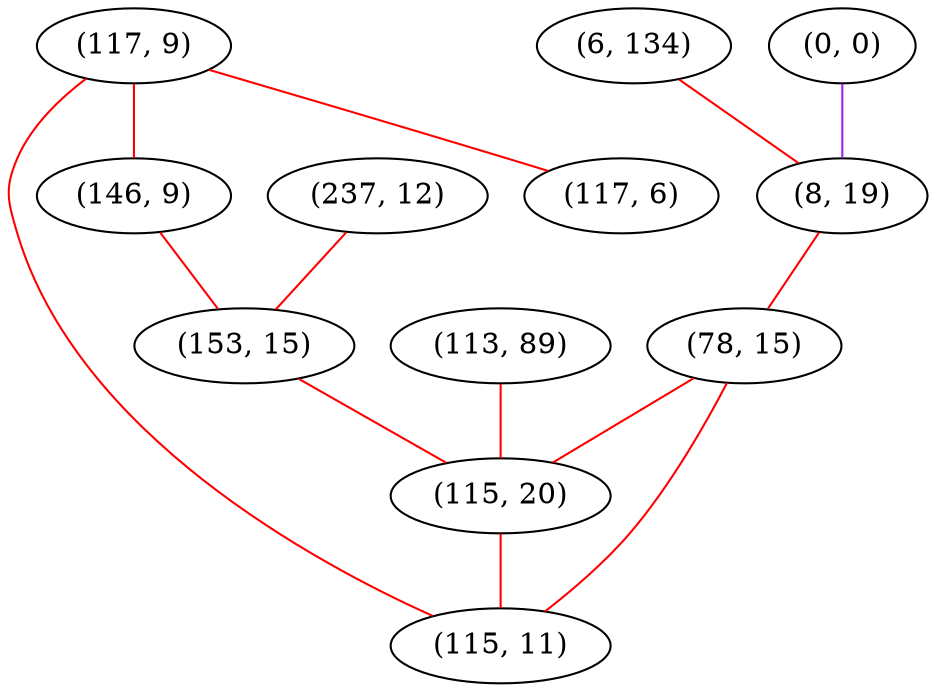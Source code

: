 graph "" {
"(237, 12)";
"(0, 0)";
"(6, 134)";
"(117, 9)";
"(8, 19)";
"(78, 15)";
"(113, 89)";
"(146, 9)";
"(153, 15)";
"(117, 6)";
"(115, 20)";
"(115, 11)";
"(237, 12)" -- "(153, 15)"  [color=red, key=0, weight=1];
"(0, 0)" -- "(8, 19)"  [color=purple, key=0, weight=4];
"(6, 134)" -- "(8, 19)"  [color=red, key=0, weight=1];
"(117, 9)" -- "(117, 6)"  [color=red, key=0, weight=1];
"(117, 9)" -- "(115, 11)"  [color=red, key=0, weight=1];
"(117, 9)" -- "(146, 9)"  [color=red, key=0, weight=1];
"(8, 19)" -- "(78, 15)"  [color=red, key=0, weight=1];
"(78, 15)" -- "(115, 20)"  [color=red, key=0, weight=1];
"(78, 15)" -- "(115, 11)"  [color=red, key=0, weight=1];
"(113, 89)" -- "(115, 20)"  [color=red, key=0, weight=1];
"(146, 9)" -- "(153, 15)"  [color=red, key=0, weight=1];
"(153, 15)" -- "(115, 20)"  [color=red, key=0, weight=1];
"(115, 20)" -- "(115, 11)"  [color=red, key=0, weight=1];
}
